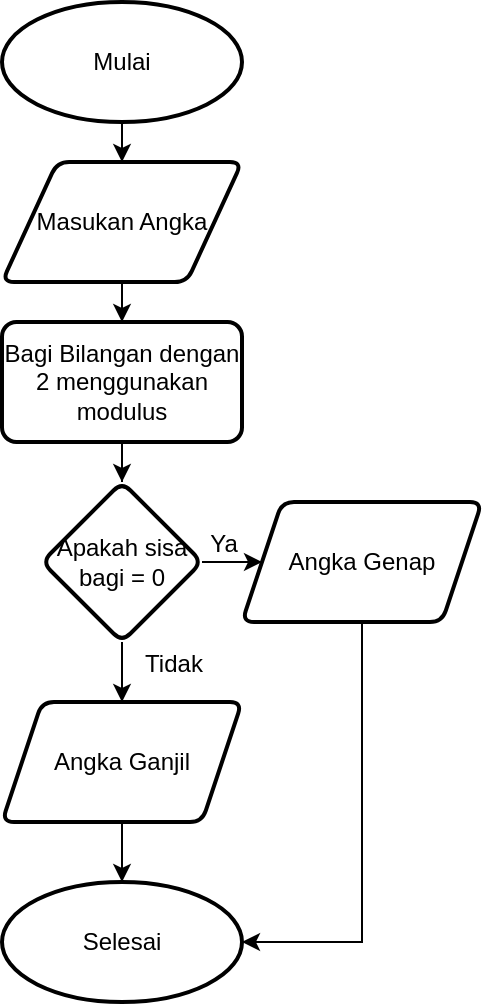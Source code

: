<mxfile version="15.5.9" type="github"><diagram id="C5RBs43oDa-KdzZeNtuy" name="Page-1"><mxGraphModel dx="868" dy="450" grid="1" gridSize="10" guides="1" tooltips="1" connect="1" arrows="1" fold="1" page="1" pageScale="1" pageWidth="827" pageHeight="1169" math="0" shadow="0"><root><mxCell id="WIyWlLk6GJQsqaUBKTNV-0"/><mxCell id="WIyWlLk6GJQsqaUBKTNV-1" parent="WIyWlLk6GJQsqaUBKTNV-0"/><mxCell id="iKY9j0WkvkU8Zm5nVIcN-11" style="edgeStyle=orthogonalEdgeStyle;rounded=0;orthogonalLoop=1;jettySize=auto;html=1;entryX=0.5;entryY=0;entryDx=0;entryDy=0;exitX=0.5;exitY=1;exitDx=0;exitDy=0;exitPerimeter=0;" parent="WIyWlLk6GJQsqaUBKTNV-1" source="iKY9j0WkvkU8Zm5nVIcN-24" target="iKY9j0WkvkU8Zm5nVIcN-10" edge="1"><mxGeometry relative="1" as="geometry"><mxPoint x="65" y="100" as="sourcePoint"/></mxGeometry></mxCell><mxCell id="iKY9j0WkvkU8Zm5nVIcN-14" value="" style="edgeStyle=orthogonalEdgeStyle;rounded=0;orthogonalLoop=1;jettySize=auto;html=1;" parent="WIyWlLk6GJQsqaUBKTNV-1" source="iKY9j0WkvkU8Zm5nVIcN-10" target="iKY9j0WkvkU8Zm5nVIcN-13" edge="1"><mxGeometry relative="1" as="geometry"/></mxCell><mxCell id="iKY9j0WkvkU8Zm5nVIcN-10" value="Masukan Angka" style="shape=parallelogram;html=1;strokeWidth=2;perimeter=parallelogramPerimeter;whiteSpace=wrap;rounded=1;arcSize=12;size=0.23;" parent="WIyWlLk6GJQsqaUBKTNV-1" vertex="1"><mxGeometry x="160" y="120" width="120" height="60" as="geometry"/></mxCell><mxCell id="iKY9j0WkvkU8Zm5nVIcN-16" value="" style="edgeStyle=orthogonalEdgeStyle;rounded=0;orthogonalLoop=1;jettySize=auto;html=1;" parent="WIyWlLk6GJQsqaUBKTNV-1" source="iKY9j0WkvkU8Zm5nVIcN-13" target="iKY9j0WkvkU8Zm5nVIcN-15" edge="1"><mxGeometry relative="1" as="geometry"/></mxCell><mxCell id="iKY9j0WkvkU8Zm5nVIcN-13" value="Bagi Bilangan dengan 2 menggunakan modulus" style="whiteSpace=wrap;html=1;rounded=1;strokeWidth=2;arcSize=12;" parent="WIyWlLk6GJQsqaUBKTNV-1" vertex="1"><mxGeometry x="160" y="200" width="120" height="60" as="geometry"/></mxCell><mxCell id="iKY9j0WkvkU8Zm5nVIcN-18" value="" style="edgeStyle=orthogonalEdgeStyle;rounded=0;orthogonalLoop=1;jettySize=auto;html=1;" parent="WIyWlLk6GJQsqaUBKTNV-1" source="iKY9j0WkvkU8Zm5nVIcN-15" target="iKY9j0WkvkU8Zm5nVIcN-17" edge="1"><mxGeometry relative="1" as="geometry"/></mxCell><mxCell id="iKY9j0WkvkU8Zm5nVIcN-20" value="" style="edgeStyle=orthogonalEdgeStyle;rounded=0;orthogonalLoop=1;jettySize=auto;html=1;" parent="WIyWlLk6GJQsqaUBKTNV-1" source="iKY9j0WkvkU8Zm5nVIcN-15" target="iKY9j0WkvkU8Zm5nVIcN-19" edge="1"><mxGeometry relative="1" as="geometry"/></mxCell><mxCell id="iKY9j0WkvkU8Zm5nVIcN-15" value="Apakah sisa bagi = 0" style="rhombus;whiteSpace=wrap;html=1;rounded=1;strokeWidth=2;arcSize=12;" parent="WIyWlLk6GJQsqaUBKTNV-1" vertex="1"><mxGeometry x="180" y="280" width="80" height="80" as="geometry"/></mxCell><mxCell id="iKY9j0WkvkU8Zm5nVIcN-23" style="edgeStyle=orthogonalEdgeStyle;rounded=0;orthogonalLoop=1;jettySize=auto;html=1;entryX=1;entryY=0.5;entryDx=0;entryDy=0;" parent="WIyWlLk6GJQsqaUBKTNV-1" source="iKY9j0WkvkU8Zm5nVIcN-17" target="iKY9j0WkvkU8Zm5nVIcN-21" edge="1"><mxGeometry relative="1" as="geometry"/></mxCell><mxCell id="iKY9j0WkvkU8Zm5nVIcN-17" value="Angka Genap" style="shape=parallelogram;perimeter=parallelogramPerimeter;whiteSpace=wrap;html=1;fixedSize=1;rounded=1;strokeWidth=2;arcSize=12;" parent="WIyWlLk6GJQsqaUBKTNV-1" vertex="1"><mxGeometry x="280" y="290" width="120" height="60" as="geometry"/></mxCell><mxCell id="iKY9j0WkvkU8Zm5nVIcN-22" value="" style="edgeStyle=orthogonalEdgeStyle;rounded=0;orthogonalLoop=1;jettySize=auto;html=1;" parent="WIyWlLk6GJQsqaUBKTNV-1" source="iKY9j0WkvkU8Zm5nVIcN-19" target="iKY9j0WkvkU8Zm5nVIcN-21" edge="1"><mxGeometry relative="1" as="geometry"/></mxCell><mxCell id="iKY9j0WkvkU8Zm5nVIcN-19" value="Angka Ganjil" style="shape=parallelogram;perimeter=parallelogramPerimeter;whiteSpace=wrap;html=1;fixedSize=1;rounded=1;strokeWidth=2;arcSize=12;" parent="WIyWlLk6GJQsqaUBKTNV-1" vertex="1"><mxGeometry x="160" y="390" width="120" height="60" as="geometry"/></mxCell><mxCell id="iKY9j0WkvkU8Zm5nVIcN-21" value="Selesai" style="ellipse;whiteSpace=wrap;html=1;rounded=1;strokeWidth=2;arcSize=12;" parent="WIyWlLk6GJQsqaUBKTNV-1" vertex="1"><mxGeometry x="160" y="480" width="120" height="60" as="geometry"/></mxCell><mxCell id="iKY9j0WkvkU8Zm5nVIcN-24" value="Mulai" style="strokeWidth=2;html=1;shape=mxgraph.flowchart.start_1;whiteSpace=wrap;" parent="WIyWlLk6GJQsqaUBKTNV-1" vertex="1"><mxGeometry x="160" y="40" width="120" height="60" as="geometry"/></mxCell><mxCell id="iKY9j0WkvkU8Zm5nVIcN-25" value="Ya" style="text;html=1;strokeColor=none;fillColor=none;align=center;verticalAlign=middle;whiteSpace=wrap;rounded=0;" parent="WIyWlLk6GJQsqaUBKTNV-1" vertex="1"><mxGeometry x="241" y="296" width="60" height="30" as="geometry"/></mxCell><mxCell id="iKY9j0WkvkU8Zm5nVIcN-26" value="Tidak" style="text;html=1;strokeColor=none;fillColor=none;align=center;verticalAlign=middle;whiteSpace=wrap;rounded=0;" parent="WIyWlLk6GJQsqaUBKTNV-1" vertex="1"><mxGeometry x="216" y="356" width="60" height="30" as="geometry"/></mxCell></root></mxGraphModel></diagram></mxfile>